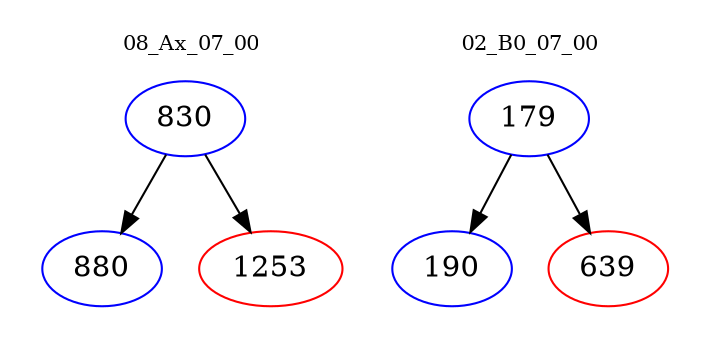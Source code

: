digraph{
subgraph cluster_0 {
color = white
label = "08_Ax_07_00";
fontsize=10;
T0_830 [label="830", color="blue"]
T0_830 -> T0_880 [color="black"]
T0_880 [label="880", color="blue"]
T0_830 -> T0_1253 [color="black"]
T0_1253 [label="1253", color="red"]
}
subgraph cluster_1 {
color = white
label = "02_B0_07_00";
fontsize=10;
T1_179 [label="179", color="blue"]
T1_179 -> T1_190 [color="black"]
T1_190 [label="190", color="blue"]
T1_179 -> T1_639 [color="black"]
T1_639 [label="639", color="red"]
}
}
